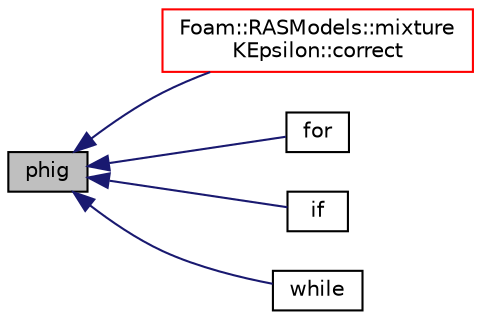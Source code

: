 digraph "phig"
{
  bgcolor="transparent";
  edge [fontname="Helvetica",fontsize="10",labelfontname="Helvetica",labelfontsize="10"];
  node [fontname="Helvetica",fontsize="10",shape=record];
  rankdir="LR";
  Node7 [label="phig",height=0.2,width=0.4,color="black", fillcolor="grey75", style="filled", fontcolor="black"];
  Node7 -> Node8 [dir="back",color="midnightblue",fontsize="10",style="solid",fontname="Helvetica"];
  Node8 [label="Foam::RASModels::mixture\lKEpsilon::correct",height=0.2,width=0.4,color="red",URL="$a32109.html#a3ae44b28050c3aa494c1d8e18cf618c1",tooltip="Solve the turbulence equations and correct the turbulence viscosity. "];
  Node7 -> Node10 [dir="back",color="midnightblue",fontsize="10",style="solid",fontname="Helvetica"];
  Node10 [label="for",height=0.2,width=0.4,color="black",URL="$a39251.html#af24e97c500d159f92c281d2129a10bb0"];
  Node7 -> Node11 [dir="back",color="midnightblue",fontsize="10",style="solid",fontname="Helvetica"];
  Node11 [label="if",height=0.2,width=0.4,color="black",URL="$a39317.html#ad2c73447184ec55867eae60d4f47bc84"];
  Node7 -> Node12 [dir="back",color="midnightblue",fontsize="10",style="solid",fontname="Helvetica"];
  Node12 [label="while",height=0.2,width=0.4,color="black",URL="$a39203.html#ab13470e79e249d04c443bf59be9ff31d"];
}
